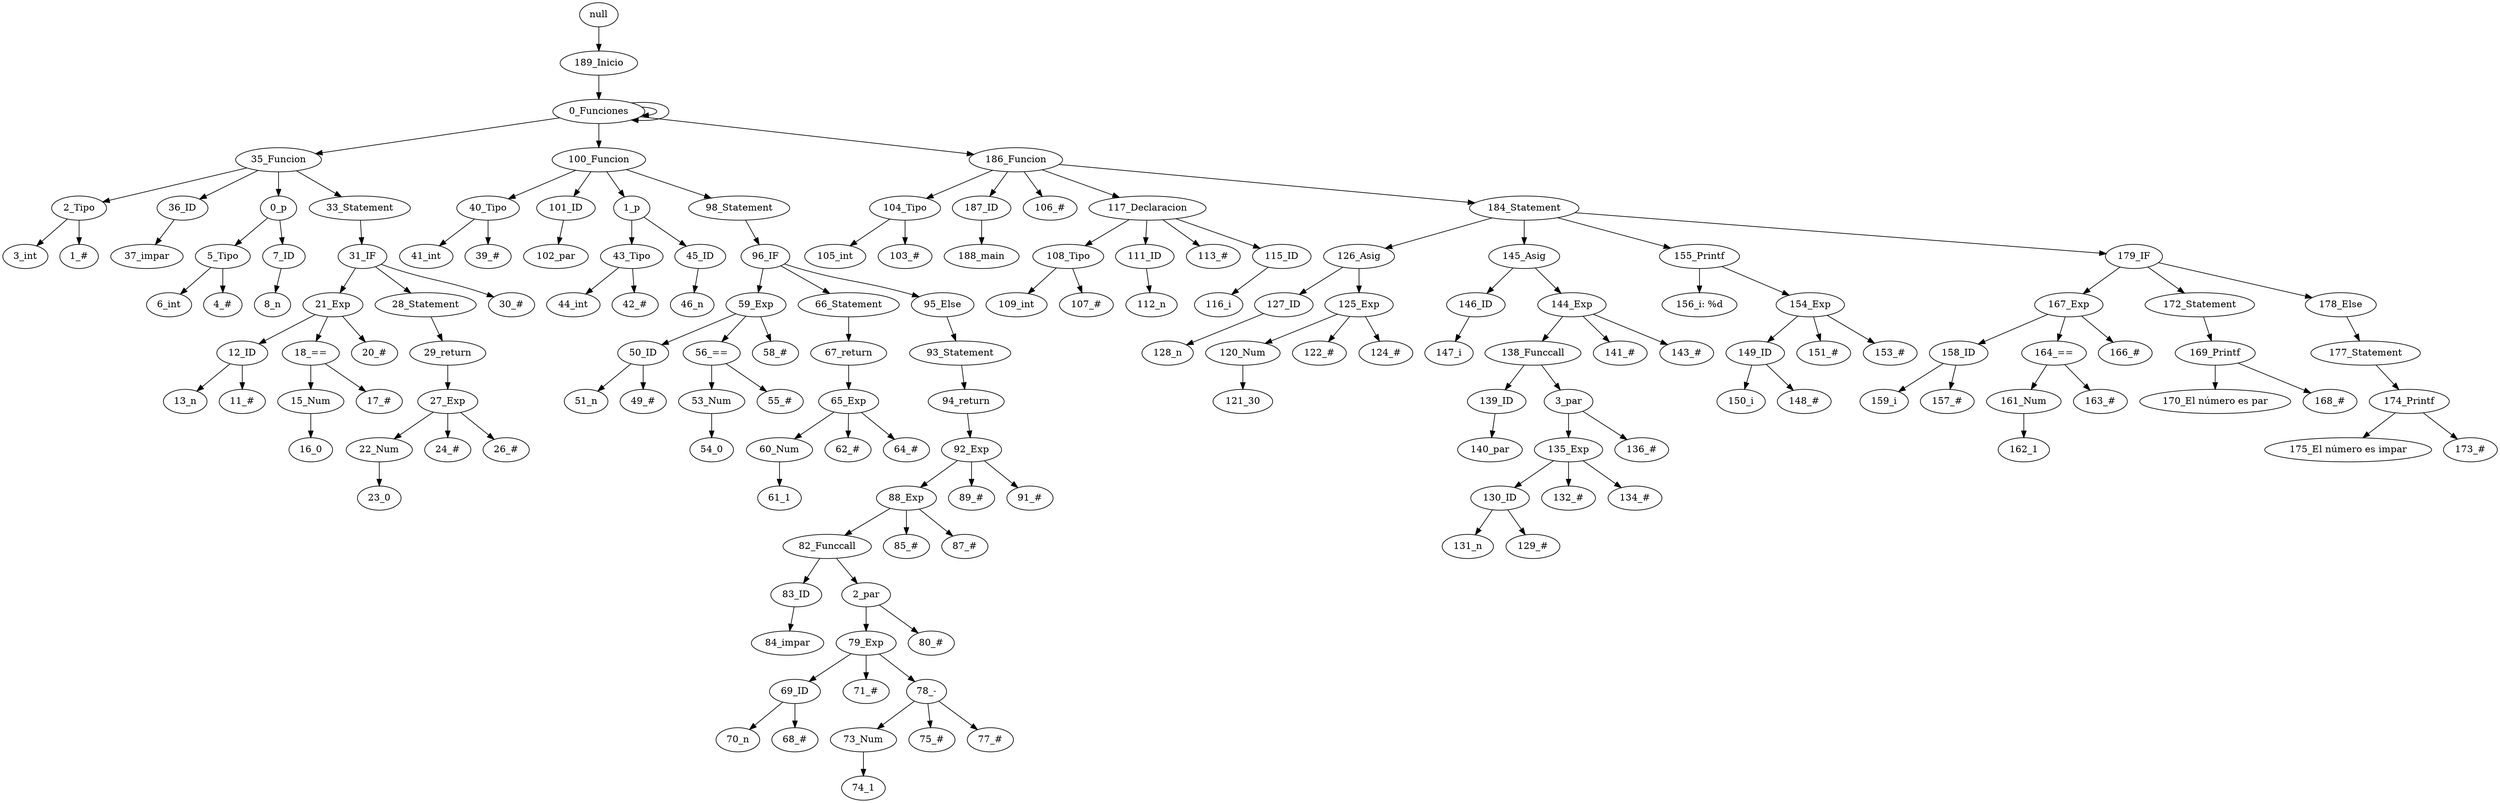 digraph {
"null" -> "189_Inicio";
"189_Inicio" -> "0_Funciones";
"0_Funciones" -> "0_Funciones";
"0_Funciones" -> "0_Funciones";
"0_Funciones" -> "35_Funcion";
"35_Funcion" -> "2_Tipo";
"2_Tipo" -> "3_int";
"2_Tipo" -> "1_#";
"35_Funcion" -> "36_ID";
"36_ID" -> "37_impar";
"35_Funcion" -> "0_p";
"0_p" -> "5_Tipo";
"5_Tipo" -> "6_int";
"5_Tipo" -> "4_#";
"0_p" -> "7_ID";
"7_ID" -> "8_n";
"35_Funcion" -> "33_Statement";
"33_Statement" -> "31_IF";
"31_IF" -> "21_Exp";
"21_Exp" -> "12_ID";
"12_ID" -> "13_n";
"12_ID" -> "11_#";
"21_Exp" -> "18_==";
"18_==" -> "15_Num";
"15_Num" -> "16_0";
"18_==" -> "17_#";
"21_Exp" -> "20_#";
"31_IF" -> "28_Statement";
"28_Statement" -> "29_return";
"29_return" -> "27_Exp";
"27_Exp" -> "22_Num";
"22_Num" -> "23_0";
"27_Exp" -> "24_#";
"27_Exp" -> "26_#";
"31_IF" -> "30_#";
"0_Funciones" -> "100_Funcion";
"100_Funcion" -> "40_Tipo";
"40_Tipo" -> "41_int";
"40_Tipo" -> "39_#";
"100_Funcion" -> "101_ID";
"101_ID" -> "102_par";
"100_Funcion" -> "1_p";
"1_p" -> "43_Tipo";
"43_Tipo" -> "44_int";
"43_Tipo" -> "42_#";
"1_p" -> "45_ID";
"45_ID" -> "46_n";
"100_Funcion" -> "98_Statement";
"98_Statement" -> "96_IF";
"96_IF" -> "59_Exp";
"59_Exp" -> "50_ID";
"50_ID" -> "51_n";
"50_ID" -> "49_#";
"59_Exp" -> "56_==";
"56_==" -> "53_Num";
"53_Num" -> "54_0";
"56_==" -> "55_#";
"59_Exp" -> "58_#";
"96_IF" -> "66_Statement";
"66_Statement" -> "67_return";
"67_return" -> "65_Exp";
"65_Exp" -> "60_Num";
"60_Num" -> "61_1";
"65_Exp" -> "62_#";
"65_Exp" -> "64_#";
"96_IF" -> "95_Else";
"95_Else" -> "93_Statement";
"93_Statement" -> "94_return";
"94_return" -> "92_Exp";
"92_Exp" -> "88_Exp";
"88_Exp" -> "82_Funccall";
"82_Funccall" -> "83_ID";
"83_ID" -> "84_impar";
"82_Funccall" -> "2_par";
"2_par" -> "79_Exp";
"79_Exp" -> "69_ID";
"69_ID" -> "70_n";
"69_ID" -> "68_#";
"79_Exp" -> "71_#";
"79_Exp" -> "78_-";
"78_-" -> "73_Num";
"73_Num" -> "74_1";
"78_-" -> "75_#";
"78_-" -> "77_#";
"2_par" -> "80_#";
"88_Exp" -> "85_#";
"88_Exp" -> "87_#";
"92_Exp" -> "89_#";
"92_Exp" -> "91_#";
"0_Funciones" -> "186_Funcion";
"186_Funcion" -> "104_Tipo";
"104_Tipo" -> "105_int";
"104_Tipo" -> "103_#";
"186_Funcion" -> "187_ID";
"187_ID" -> "188_main";
"186_Funcion" -> "106_#";
"186_Funcion" -> "117_Declaracion";
"117_Declaracion" -> "108_Tipo";
"108_Tipo" -> "109_int";
"108_Tipo" -> "107_#";
"117_Declaracion" -> "111_ID";
"111_ID" -> "112_n";
"117_Declaracion" -> "113_#";
"117_Declaracion" -> "115_ID";
"115_ID" -> "116_i";
"186_Funcion" -> "184_Statement";
"184_Statement" -> "126_Asig";
"126_Asig" -> "127_ID";
"127_ID" -> "128_n";
"126_Asig" -> "125_Exp";
"125_Exp" -> "120_Num";
"120_Num" -> "121_30";
"125_Exp" -> "122_#";
"125_Exp" -> "124_#";
"184_Statement" -> "145_Asig";
"145_Asig" -> "146_ID";
"146_ID" -> "147_i";
"145_Asig" -> "144_Exp";
"144_Exp" -> "138_Funccall";
"138_Funccall" -> "139_ID";
"139_ID" -> "140_par";
"138_Funccall" -> "3_par";
"3_par" -> "135_Exp";
"135_Exp" -> "130_ID";
"130_ID" -> "131_n";
"130_ID" -> "129_#";
"135_Exp" -> "132_#";
"135_Exp" -> "134_#";
"3_par" -> "136_#";
"144_Exp" -> "141_#";
"144_Exp" -> "143_#";
"184_Statement" -> "155_Printf";
"155_Printf" -> "156_i: %d";
"155_Printf" -> "154_Exp";
"154_Exp" -> "149_ID";
"149_ID" -> "150_i";
"149_ID" -> "148_#";
"154_Exp" -> "151_#";
"154_Exp" -> "153_#";
"184_Statement" -> "179_IF";
"179_IF" -> "167_Exp";
"167_Exp" -> "158_ID";
"158_ID" -> "159_i";
"158_ID" -> "157_#";
"167_Exp" -> "164_==";
"164_==" -> "161_Num";
"161_Num" -> "162_1";
"164_==" -> "163_#";
"167_Exp" -> "166_#";
"179_IF" -> "172_Statement";
"172_Statement" -> "169_Printf";
"169_Printf" -> "170_El número es par";
"169_Printf" -> "168_#";
"179_IF" -> "178_Else";
"178_Else" -> "177_Statement";
"177_Statement" -> "174_Printf";
"174_Printf" -> "175_El número es impar";
"174_Printf" -> "173_#";
}
